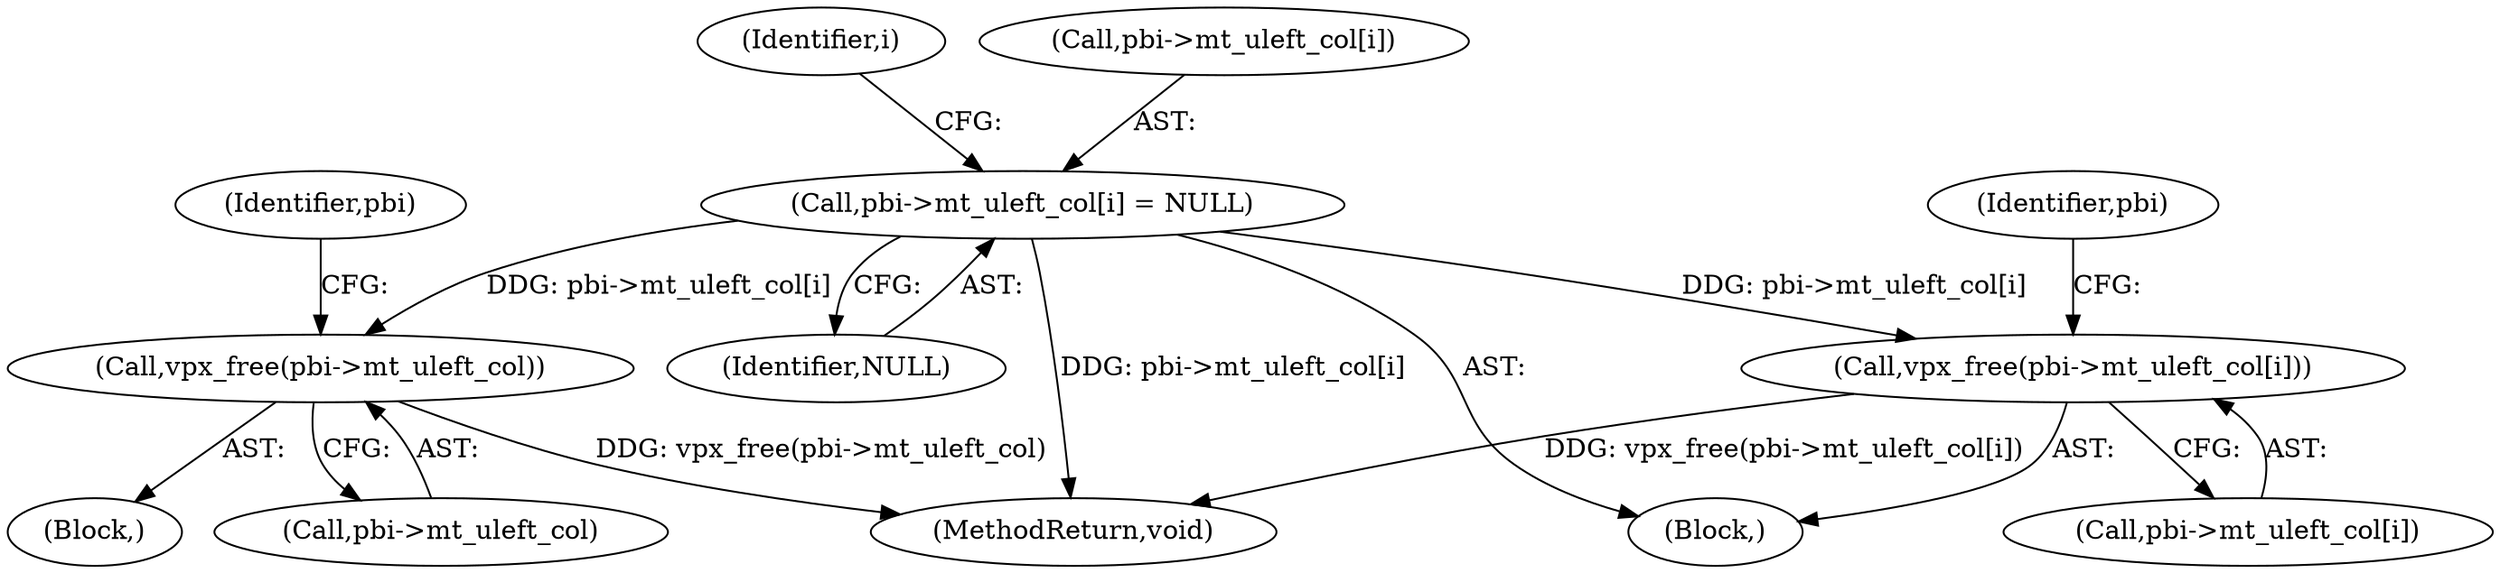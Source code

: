 digraph "1_Android_6886e8e0a9db2dbad723dc37a548233e004b33bc_3@array" {
"1000290" [label="(Call,pbi->mt_uleft_col[i] = NULL)"];
"1000284" [label="(Call,vpx_free(pbi->mt_uleft_col[i]))"];
"1000297" [label="(Call,vpx_free(pbi->mt_uleft_col))"];
"1000285" [label="(Call,pbi->mt_uleft_col[i])"];
"1000284" [label="(Call,vpx_free(pbi->mt_uleft_col[i]))"];
"1000297" [label="(Call,vpx_free(pbi->mt_uleft_col))"];
"1000296" [label="(Identifier,NULL)"];
"1000298" [label="(Call,pbi->mt_uleft_col)"];
"1000282" [label="(Identifier,i)"];
"1000283" [label="(Block,)"];
"1000343" [label="(MethodReturn,void)"];
"1000291" [label="(Call,pbi->mt_uleft_col[i])"];
"1000303" [label="(Identifier,pbi)"];
"1000273" [label="(Block,)"];
"1000293" [label="(Identifier,pbi)"];
"1000290" [label="(Call,pbi->mt_uleft_col[i] = NULL)"];
"1000290" -> "1000283"  [label="AST: "];
"1000290" -> "1000296"  [label="CFG: "];
"1000291" -> "1000290"  [label="AST: "];
"1000296" -> "1000290"  [label="AST: "];
"1000282" -> "1000290"  [label="CFG: "];
"1000290" -> "1000343"  [label="DDG: pbi->mt_uleft_col[i]"];
"1000290" -> "1000284"  [label="DDG: pbi->mt_uleft_col[i]"];
"1000290" -> "1000297"  [label="DDG: pbi->mt_uleft_col[i]"];
"1000284" -> "1000283"  [label="AST: "];
"1000284" -> "1000285"  [label="CFG: "];
"1000285" -> "1000284"  [label="AST: "];
"1000293" -> "1000284"  [label="CFG: "];
"1000284" -> "1000343"  [label="DDG: vpx_free(pbi->mt_uleft_col[i])"];
"1000297" -> "1000273"  [label="AST: "];
"1000297" -> "1000298"  [label="CFG: "];
"1000298" -> "1000297"  [label="AST: "];
"1000303" -> "1000297"  [label="CFG: "];
"1000297" -> "1000343"  [label="DDG: vpx_free(pbi->mt_uleft_col)"];
}
